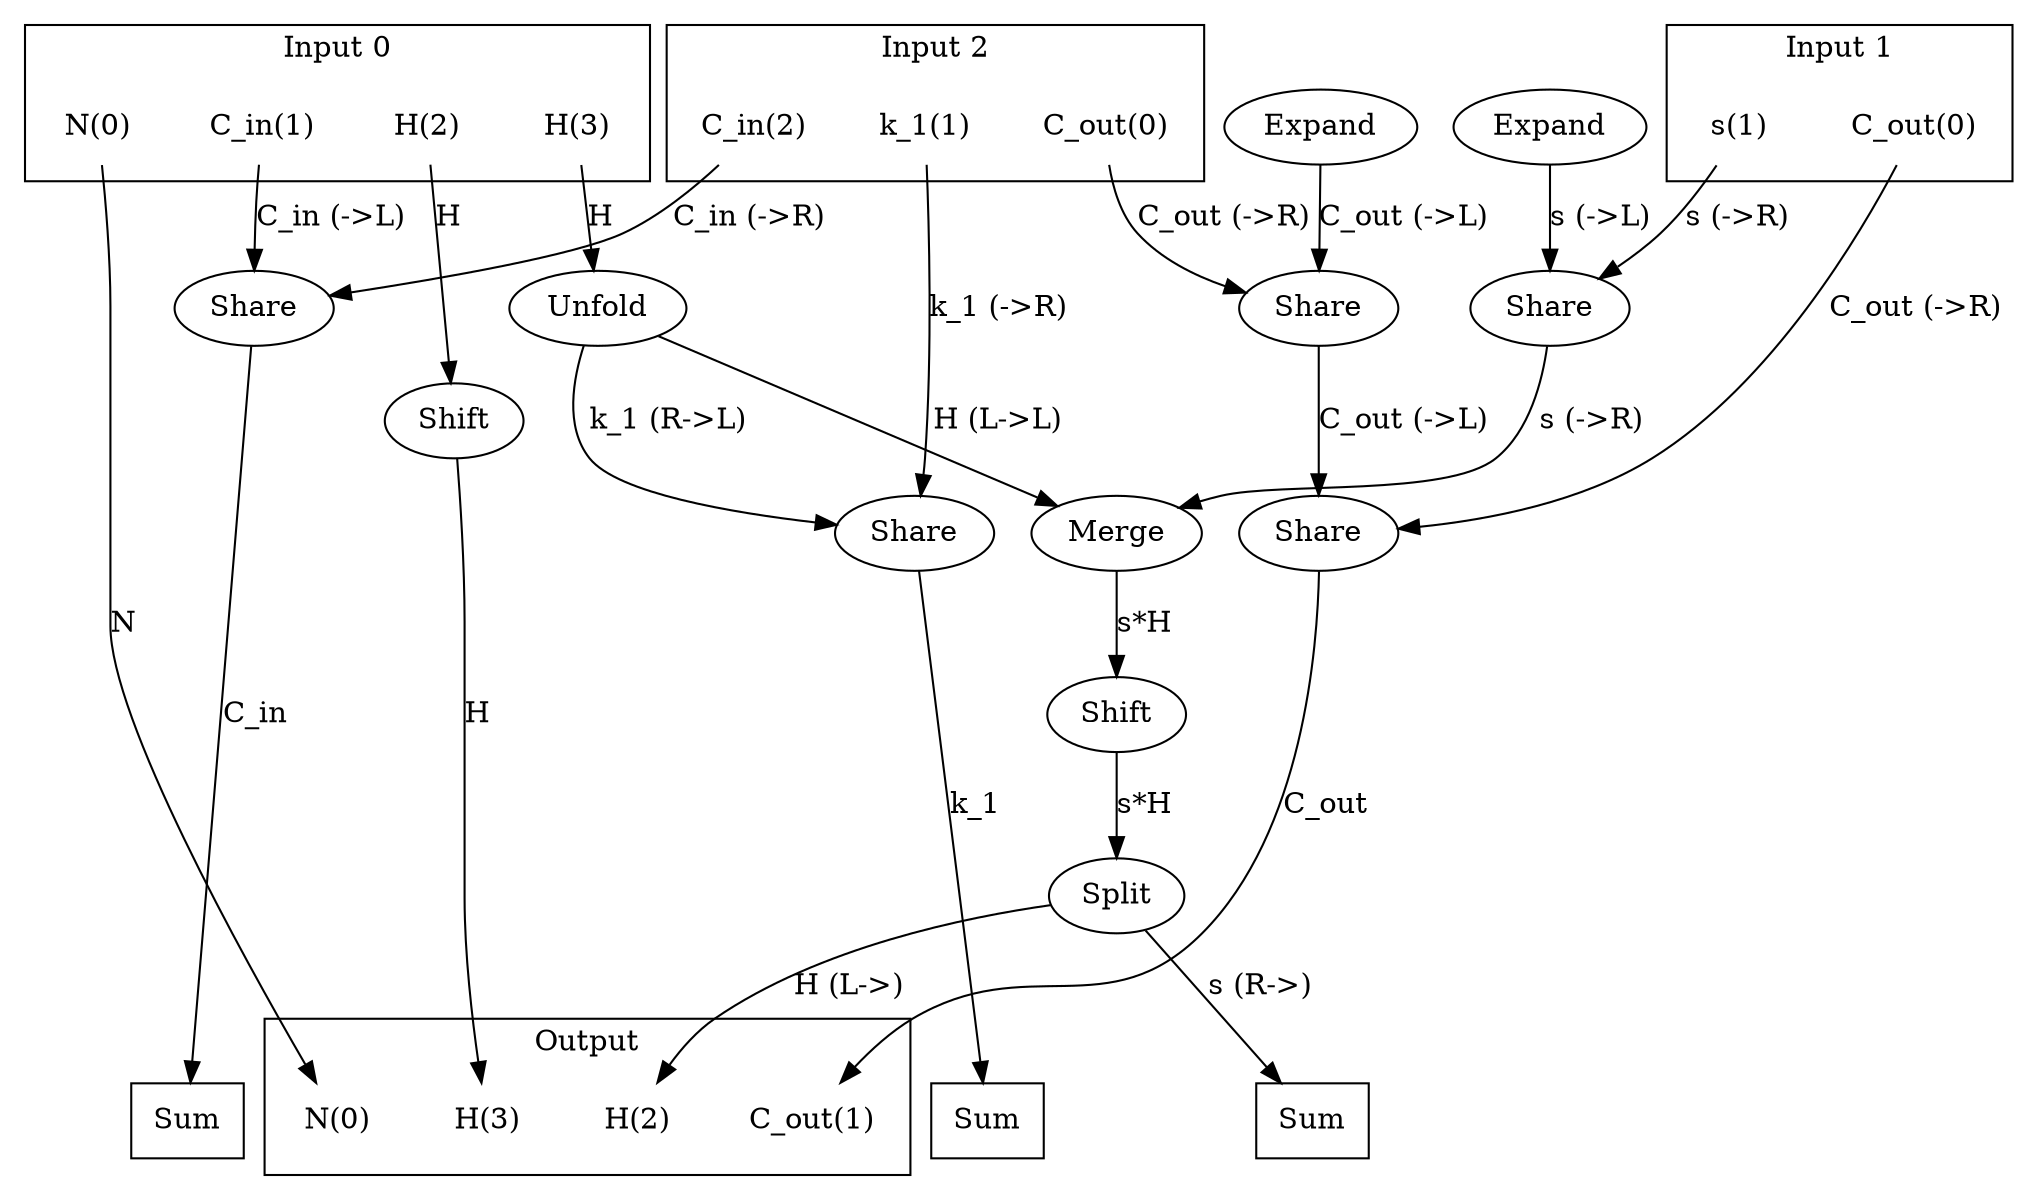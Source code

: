 digraph kernel_generated {
newrank = true;
op_0x5572e409cb00 [label="Share"];
op_0x5572e409cc90 [label="Share"];
op_0x5572e409cff8 [label="Expand"];
op_0x5572e409d078 [label="Expand"];
op_0x5572e409eb70 [label="Shift"];
op_0x5572e409eba0 [label="Shift"];
op_0x5572e409f2a0 [label="Split"];
op_0x5572e40a50b0 [label="Merge"];
op_0x5572e40cbfc0 [label="Share"];
op_0x5572e40cc010 [label="Share"];
op_0x5572e40cc060 [label="Share"];
op_0x5572e41193c0 [label="Unfold"];
reduce_0x7f44f8004ce8 [label="Sum", shape=box];
reduce_0x7f44f8003a98 [label="Sum", shape=box];
reduce_0x7f44f8007948 [label="Sum", shape=box];
subgraph cluster_out {
label = "Output";
out_0 [label="N(0)", shape=none];
out_1 [label="C_out(1)", shape=none];
out_2 [label="H(2)", shape=none];
out_3 [label="H(3)", shape=none];
}
{ rank = same;
reduce_0x7f44f8004ce8;
reduce_0x7f44f8003a98;
reduce_0x7f44f8007948;
out_0;
out_1;
out_2;
out_3;
}
subgraph cluster_in_0 {
label = "Input 0";
in_0_0 [label="N(0)", shape=none];
in_0_1 [label="C_in(1)", shape=none];
in_0_2 [label="H(2)", shape=none];
in_0_3 [label="H(3)", shape=none];
}
subgraph cluster_in_1 {
label = "Input 1";
in_1_0 [label="C_out(0)", shape=none];
in_1_1 [label="s(1)", shape=none];
}
subgraph cluster_in_2 {
label = "Input 2";
in_2_0 [label="C_out(0)", shape=none];
in_2_1 [label="k_1(1)", shape=none];
in_2_2 [label="C_in(2)", shape=none];
}
{ rank = same;
in_0_0;
in_0_1;
in_0_2;
in_0_3;
in_1_0;
in_1_1;
in_2_0;
in_2_1;
in_2_2;
}
in_0_0 -> out_0 [label="N"];
in_0_1 -> op_0x5572e40cc010 [label="C_in (->L)"];
in_0_2 -> op_0x5572e409eb70 [label="H"];
in_0_3 -> op_0x5572e41193c0 [label="H"];
in_1_0 -> op_0x5572e409cb00 [label="C_out (->R)"];
in_1_1 -> op_0x5572e409cc90 [label="s (->R)"];
in_2_0 -> op_0x5572e40cbfc0 [label="C_out (->R)"];
in_2_1 -> op_0x5572e40cc060 [label="k_1 (->R)"];
in_2_2 -> op_0x5572e40cc010 [label="C_in (->R)"];
op_0x5572e409cb00 -> out_1 [label="C_out"];
op_0x5572e409f2a0 -> out_2 [label="H (L->)"];
op_0x5572e409eb70 -> out_3 [label="H"];
op_0x5572e40cbfc0 -> op_0x5572e409cb00 [label="C_out (->L)"];
op_0x5572e409cff8 -> op_0x5572e409cc90 [label="s (->L)"];
op_0x5572e40a50b0 -> op_0x5572e409eba0 [label="s*H"];
op_0x5572e409eba0 -> op_0x5572e409f2a0 [label="s*H"];
op_0x5572e41193c0 -> op_0x5572e40a50b0 [label="H (L->L)"];
op_0x5572e409cc90 -> op_0x5572e40a50b0 [label="s (->R)"];
op_0x5572e409d078 -> op_0x5572e40cbfc0 [label="C_out (->L)"];
op_0x5572e41193c0 -> op_0x5572e40cc060 [label="k_1 (R->L)"];
op_0x5572e40cc060 -> reduce_0x7f44f8003a98 [label="k_1"];
op_0x5572e409f2a0 -> reduce_0x7f44f8004ce8 [label="s (R->)"];
op_0x5572e40cc010 -> reduce_0x7f44f8007948 [label="C_in"];
}
